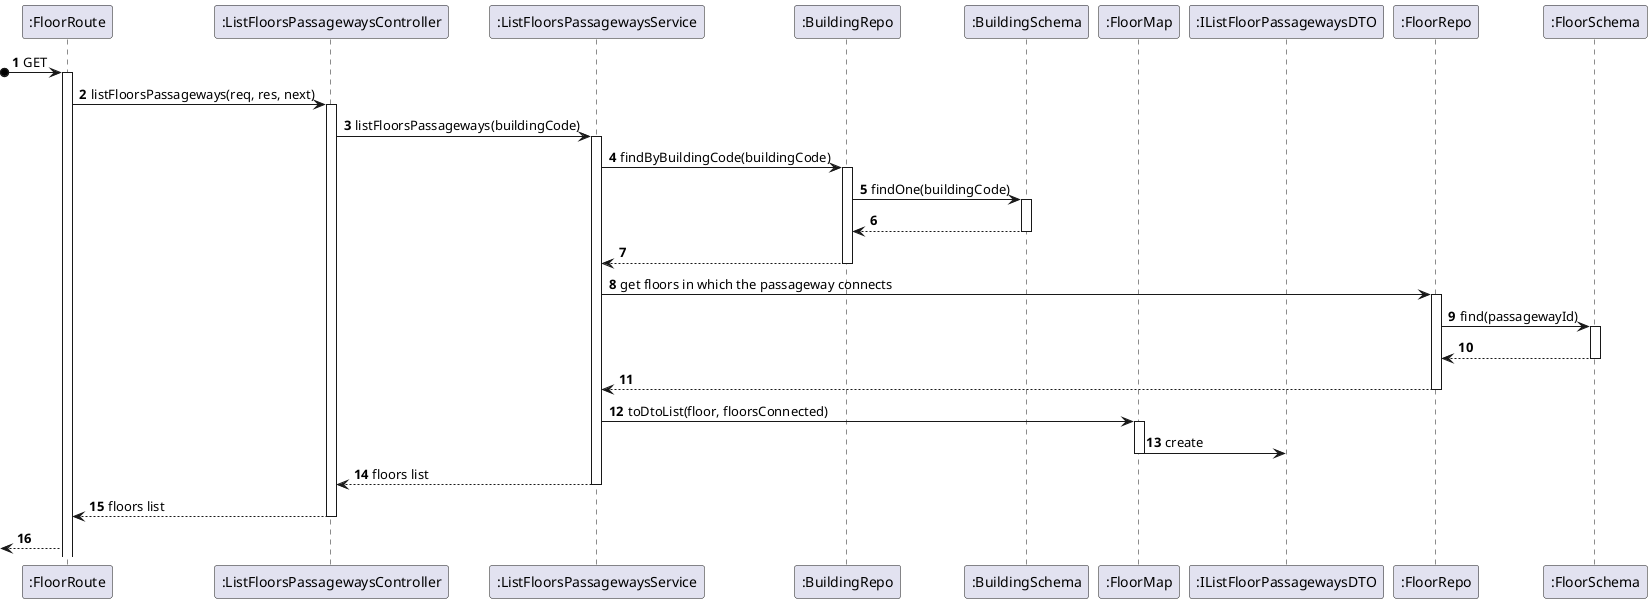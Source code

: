 @startuml

autonumber

participant ":FloorRoute" as Route
participant ":ListFloorsPassagewaysController" as Controller
participant ":ListFloorsPassagewaysService" as Service
participant ":BuildingRepo" as Repo
participant ":BuildingSchema" as BuildingSchema
participant ":FloorMap" as Map
participant ":IListFloorPassagewaysDTO" as DTO

participant ":FloorRepo" as FloorRepo

participant ":FloorSchema" as Schema


?o->Route: GET
activate Route

Route -> Controller: listFloorsPassageways(req, res, next)
activate Controller

Controller -> Service: listFloorsPassageways(buildingCode)
activate Service

Service -> Repo: findByBuildingCode(buildingCode)
activate Repo
Repo -> BuildingSchema: findOne(buildingCode)
activate BuildingSchema
Repo <-- BuildingSchema
deactivate BuildingSchema
Service <-- Repo
deactivate Repo




Service -> FloorRepo: get floors in which the passageway connects
activate FloorRepo
FloorRepo -> Schema: find(passagewayId)
activate Schema
FloorRepo <-- Schema
deactivate Schema
Service <-- FloorRepo
deactivate FloorRepo



Service -> Map:toDtoList(floor, floorsConnected)
activate Map

Map -> DTO: create
deactivate Map

Service --> Controller: floors list
deactivate Service

Controller --> Route: floors list
deactivate Controller
<--Route:



@enduml
